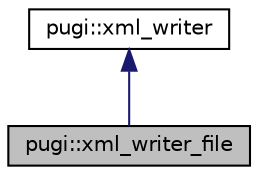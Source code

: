 digraph "pugi::xml_writer_file"
{
 // LATEX_PDF_SIZE
  edge [fontname="Helvetica",fontsize="10",labelfontname="Helvetica",labelfontsize="10"];
  node [fontname="Helvetica",fontsize="10",shape=record];
  Node1 [label="pugi::xml_writer_file",height=0.2,width=0.4,color="black", fillcolor="grey75", style="filled", fontcolor="black",tooltip=" "];
  Node2 -> Node1 [dir="back",color="midnightblue",fontsize="10",style="solid"];
  Node2 [label="pugi::xml_writer",height=0.2,width=0.4,color="black", fillcolor="white", style="filled",URL="$classpugi_1_1xml__writer.html",tooltip=" "];
}
